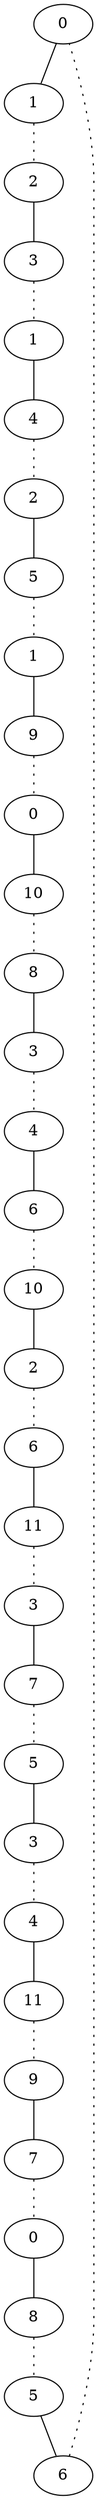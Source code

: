 graph {
a0 -- a1;
a1 -- a2 [style=dotted];
a2 -- a3;
a3 -- a4 [style=dotted];
a4 -- a5;
a5 -- a6 [style=dotted];
a6 -- a7;
a7 -- a8 [style=dotted];
a8 -- a9;
a9 -- a10 [style=dotted];
a10 -- a11;
a11 -- a12 [style=dotted];
a12 -- a13;
a13 -- a14 [style=dotted];
a14 -- a15;
a15 -- a16 [style=dotted];
a16 -- a17;
a17 -- a18 [style=dotted];
a18 -- a19;
a19 -- a20 [style=dotted];
a20 -- a21;
a21 -- a22 [style=dotted];
a22 -- a23;
a23 -- a24 [style=dotted];
a24 -- a25;
a25 -- a26 [style=dotted];
a26 -- a27;
a27 -- a28 [style=dotted];
a28 -- a29;
a29 -- a30 [style=dotted];
a30 -- a31;
a31 -- a0 [style=dotted];
a0[label=0];
a1[label=1];
a2[label=2];
a3[label=3];
a4[label=1];
a5[label=4];
a6[label=2];
a7[label=5];
a8[label=1];
a9[label=9];
a10[label=0];
a11[label=10];
a12[label=8];
a13[label=3];
a14[label=4];
a15[label=6];
a16[label=10];
a17[label=2];
a18[label=6];
a19[label=11];
a20[label=3];
a21[label=7];
a22[label=5];
a23[label=3];
a24[label=4];
a25[label=11];
a26[label=9];
a27[label=7];
a28[label=0];
a29[label=8];
a30[label=5];
a31[label=6];
}
